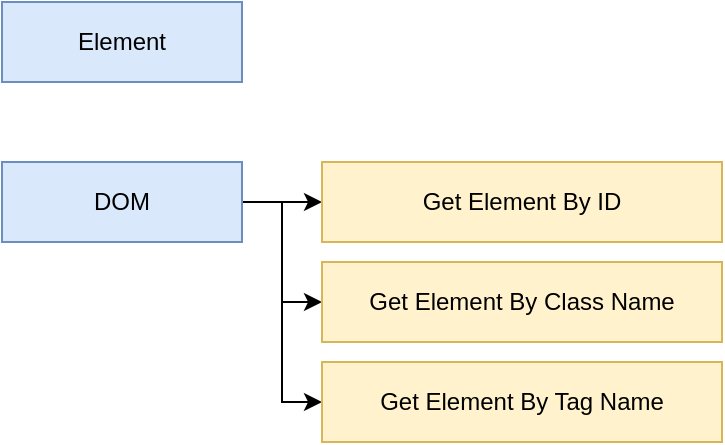 <mxfile version="14.6.13" type="device" pages="3"><diagram id="yv9zEaZHhoCxhK5yvNYS" name="Page-1"><mxGraphModel dx="868" dy="510" grid="1" gridSize="10" guides="1" tooltips="1" connect="1" arrows="1" fold="1" page="1" pageScale="1" pageWidth="850" pageHeight="1100" math="0" shadow="0"><root><mxCell id="0"/><mxCell id="1" parent="0"/><mxCell id="di0xK8cnLGrOKMqTMvxz-4" value="" style="edgeStyle=orthogonalEdgeStyle;rounded=0;orthogonalLoop=1;jettySize=auto;html=1;" edge="1" parent="1" source="di0xK8cnLGrOKMqTMvxz-1" target="di0xK8cnLGrOKMqTMvxz-3"><mxGeometry relative="1" as="geometry"/></mxCell><mxCell id="di0xK8cnLGrOKMqTMvxz-6" style="edgeStyle=orthogonalEdgeStyle;rounded=0;orthogonalLoop=1;jettySize=auto;html=1;exitX=1;exitY=0.5;exitDx=0;exitDy=0;entryX=0;entryY=0.5;entryDx=0;entryDy=0;" edge="1" parent="1" source="di0xK8cnLGrOKMqTMvxz-1" target="di0xK8cnLGrOKMqTMvxz-5"><mxGeometry relative="1" as="geometry"/></mxCell><mxCell id="di0xK8cnLGrOKMqTMvxz-8" style="edgeStyle=orthogonalEdgeStyle;rounded=0;orthogonalLoop=1;jettySize=auto;html=1;exitX=1;exitY=0.5;exitDx=0;exitDy=0;entryX=0;entryY=0.5;entryDx=0;entryDy=0;" edge="1" parent="1" source="di0xK8cnLGrOKMqTMvxz-1" target="di0xK8cnLGrOKMqTMvxz-7"><mxGeometry relative="1" as="geometry"/></mxCell><mxCell id="di0xK8cnLGrOKMqTMvxz-1" value="DOM" style="rounded=0;whiteSpace=wrap;html=1;fillColor=#dae8fc;strokeColor=#6c8ebf;" vertex="1" parent="1"><mxGeometry x="40" y="120" width="120" height="40" as="geometry"/></mxCell><mxCell id="di0xK8cnLGrOKMqTMvxz-2" value="Element" style="rounded=0;whiteSpace=wrap;html=1;fillColor=#dae8fc;strokeColor=#6c8ebf;" vertex="1" parent="1"><mxGeometry x="40" y="40" width="120" height="40" as="geometry"/></mxCell><mxCell id="di0xK8cnLGrOKMqTMvxz-3" value="Get Element By ID" style="rounded=0;whiteSpace=wrap;html=1;fillColor=#fff2cc;strokeColor=#d6b656;" vertex="1" parent="1"><mxGeometry x="200" y="120" width="200" height="40" as="geometry"/></mxCell><mxCell id="di0xK8cnLGrOKMqTMvxz-5" value="Get Element By Class Name" style="rounded=0;whiteSpace=wrap;html=1;fillColor=#fff2cc;strokeColor=#d6b656;" vertex="1" parent="1"><mxGeometry x="200" y="170" width="200" height="40" as="geometry"/></mxCell><mxCell id="di0xK8cnLGrOKMqTMvxz-7" value="Get Element By Tag Name" style="rounded=0;whiteSpace=wrap;html=1;fillColor=#fff2cc;strokeColor=#d6b656;" vertex="1" parent="1"><mxGeometry x="200" y="220" width="200" height="40" as="geometry"/></mxCell></root></mxGraphModel></diagram><diagram id="G5B2_xebLjgl67K0kR0k" name="Temp"><mxGraphModel dx="1871" dy="1700" grid="1" gridSize="10" guides="1" tooltips="1" connect="1" arrows="1" fold="1" page="1" pageScale="1" pageWidth="850" pageHeight="1100" math="0" shadow="0"><root><mxCell id="Jli3Q7ICYRwyZHlCu6Fr-0"/><mxCell id="Jli3Q7ICYRwyZHlCu6Fr-1" parent="Jli3Q7ICYRwyZHlCu6Fr-0"/><mxCell id="95fDyy_771PwG4-9uRO0-8" value="" style="group" vertex="1" connectable="0" parent="Jli3Q7ICYRwyZHlCu6Fr-1"><mxGeometry x="20" y="-20" width="420" height="180" as="geometry"/></mxCell><mxCell id="95fDyy_771PwG4-9uRO0-7" value="" style="rounded=0;whiteSpace=wrap;html=1;fillColor=#f5f5f5;strokeColor=#666666;fontColor=#333333;" vertex="1" parent="95fDyy_771PwG4-9uRO0-8"><mxGeometry y="40" width="420" height="140" as="geometry"/></mxCell><mxCell id="95fDyy_771PwG4-9uRO0-0" value="Land Area (Ha)" style="rounded=0;whiteSpace=wrap;html=1;fillColor=#dae8fc;strokeColor=#6c8ebf;" vertex="1" parent="95fDyy_771PwG4-9uRO0-8"><mxGeometry x="20" y="60" width="160" height="40" as="geometry"/></mxCell><mxCell id="95fDyy_771PwG4-9uRO0-1" value="Per-Ha Carbon Credit (Ton)" style="rounded=0;whiteSpace=wrap;html=1;fillColor=#dae8fc;strokeColor=#6c8ebf;" vertex="1" parent="95fDyy_771PwG4-9uRO0-8"><mxGeometry x="20" y="120" width="160" height="40" as="geometry"/></mxCell><mxCell id="95fDyy_771PwG4-9uRO0-2" value="Total Carbon Credit (Ton/Ha)" style="rounded=0;whiteSpace=wrap;html=1;fillColor=#dae8fc;strokeColor=#6c8ebf;" vertex="1" parent="95fDyy_771PwG4-9uRO0-8"><mxGeometry x="220" y="90" width="180" height="40" as="geometry"/></mxCell><mxCell id="95fDyy_771PwG4-9uRO0-4" style="edgeStyle=orthogonalEdgeStyle;rounded=0;orthogonalLoop=1;jettySize=auto;html=1;exitX=1;exitY=0.5;exitDx=0;exitDy=0;" edge="1" parent="95fDyy_771PwG4-9uRO0-8" source="95fDyy_771PwG4-9uRO0-0" target="95fDyy_771PwG4-9uRO0-2"><mxGeometry relative="1" as="geometry"/></mxCell><mxCell id="95fDyy_771PwG4-9uRO0-3" style="edgeStyle=orthogonalEdgeStyle;rounded=0;orthogonalLoop=1;jettySize=auto;html=1;exitX=1;exitY=0.5;exitDx=0;exitDy=0;" edge="1" parent="95fDyy_771PwG4-9uRO0-8" source="95fDyy_771PwG4-9uRO0-1" target="95fDyy_771PwG4-9uRO0-2"><mxGeometry relative="1" as="geometry"/></mxCell><mxCell id="95fDyy_771PwG4-9uRO0-6" value="&lt;b&gt;&lt;font style=&quot;font-size: 13px&quot;&gt;Calculate Carbon Credit&lt;/font&gt;&lt;/b&gt;" style="rounded=0;whiteSpace=wrap;html=1;fillColor=#fff2cc;strokeColor=#d6b656;" vertex="1" parent="95fDyy_771PwG4-9uRO0-8"><mxGeometry width="420" height="40" as="geometry"/></mxCell><mxCell id="95fDyy_771PwG4-9uRO0-13" style="edgeStyle=orthogonalEdgeStyle;rounded=0;orthogonalLoop=1;jettySize=auto;html=1;exitX=0.5;exitY=1;exitDx=0;exitDy=0;entryX=0.5;entryY=0;entryDx=0;entryDy=0;" edge="1" parent="Jli3Q7ICYRwyZHlCu6Fr-1" source="95fDyy_771PwG4-9uRO0-10" target="95fDyy_771PwG4-9uRO0-11"><mxGeometry relative="1" as="geometry"/></mxCell><mxCell id="-C9FU03IpwyBQ-EZHqOc-1" style="edgeStyle=orthogonalEdgeStyle;rounded=0;orthogonalLoop=1;jettySize=auto;html=1;exitX=0.5;exitY=1;exitDx=0;exitDy=0;" edge="1" parent="Jli3Q7ICYRwyZHlCu6Fr-1" source="95fDyy_771PwG4-9uRO0-10" target="95fDyy_771PwG4-9uRO0-32"><mxGeometry relative="1" as="geometry"/></mxCell><mxCell id="95fDyy_771PwG4-9uRO0-10" value="&lt;b&gt;&lt;font style=&quot;font-size: 13px&quot;&gt;Carbon Credit&lt;/font&gt;&lt;/b&gt;" style="rounded=0;whiteSpace=wrap;html=1;fillColor=#fff2cc;strokeColor=#d6b656;" vertex="1" parent="Jli3Q7ICYRwyZHlCu6Fr-1"><mxGeometry x="440" y="190" width="200" height="40" as="geometry"/></mxCell><mxCell id="95fDyy_771PwG4-9uRO0-11" value="&lt;b&gt;&lt;font style=&quot;font-size: 13px&quot;&gt;Potential Revenue&lt;/font&gt;&lt;/b&gt;" style="rounded=0;whiteSpace=wrap;html=1;fillColor=#fff2cc;strokeColor=#d6b656;" vertex="1" parent="Jli3Q7ICYRwyZHlCu6Fr-1"><mxGeometry x="330" y="280" width="200" height="40" as="geometry"/></mxCell><mxCell id="95fDyy_771PwG4-9uRO0-14" value="" style="group" vertex="1" connectable="0" parent="Jli3Q7ICYRwyZHlCu6Fr-1"><mxGeometry x="450" y="-20" width="420" height="180" as="geometry"/></mxCell><mxCell id="95fDyy_771PwG4-9uRO0-15" value="" style="rounded=0;whiteSpace=wrap;html=1;fillColor=#f5f5f5;strokeColor=#666666;fontColor=#333333;" vertex="1" parent="95fDyy_771PwG4-9uRO0-14"><mxGeometry y="40" width="420" height="140" as="geometry"/></mxCell><mxCell id="95fDyy_771PwG4-9uRO0-16" value="Total Carbon Credit (Ton/Ha)" style="rounded=0;whiteSpace=wrap;html=1;fillColor=#dae8fc;strokeColor=#6c8ebf;" vertex="1" parent="95fDyy_771PwG4-9uRO0-14"><mxGeometry x="20" y="60" width="160" height="40" as="geometry"/></mxCell><mxCell id="95fDyy_771PwG4-9uRO0-17" value="Carbon Price ($)" style="rounded=0;whiteSpace=wrap;html=1;fillColor=#dae8fc;strokeColor=#6c8ebf;" vertex="1" parent="95fDyy_771PwG4-9uRO0-14"><mxGeometry x="20" y="120" width="160" height="40" as="geometry"/></mxCell><mxCell id="95fDyy_771PwG4-9uRO0-18" value="Potential Revenue ($)" style="rounded=0;whiteSpace=wrap;html=1;fillColor=#dae8fc;strokeColor=#6c8ebf;" vertex="1" parent="95fDyy_771PwG4-9uRO0-14"><mxGeometry x="220" y="90" width="180" height="40" as="geometry"/></mxCell><mxCell id="95fDyy_771PwG4-9uRO0-19" style="edgeStyle=orthogonalEdgeStyle;rounded=0;orthogonalLoop=1;jettySize=auto;html=1;exitX=1;exitY=0.5;exitDx=0;exitDy=0;" edge="1" parent="95fDyy_771PwG4-9uRO0-14" source="95fDyy_771PwG4-9uRO0-16" target="95fDyy_771PwG4-9uRO0-18"><mxGeometry relative="1" as="geometry"/></mxCell><mxCell id="95fDyy_771PwG4-9uRO0-20" style="edgeStyle=orthogonalEdgeStyle;rounded=0;orthogonalLoop=1;jettySize=auto;html=1;exitX=1;exitY=0.5;exitDx=0;exitDy=0;" edge="1" parent="95fDyy_771PwG4-9uRO0-14" source="95fDyy_771PwG4-9uRO0-17" target="95fDyy_771PwG4-9uRO0-18"><mxGeometry relative="1" as="geometry"/></mxCell><mxCell id="95fDyy_771PwG4-9uRO0-21" value="&lt;b&gt;&lt;font style=&quot;font-size: 13px&quot;&gt;Calculate Potential Revenue&lt;/font&gt;&lt;/b&gt;" style="rounded=0;whiteSpace=wrap;html=1;fillColor=#fff2cc;strokeColor=#d6b656;" vertex="1" parent="95fDyy_771PwG4-9uRO0-14"><mxGeometry width="420" height="40" as="geometry"/></mxCell><mxCell id="95fDyy_771PwG4-9uRO0-32" value="&lt;b&gt;&lt;font style=&quot;font-size: 13px&quot;&gt;Issued Coupon&lt;/font&gt;&lt;/b&gt;" style="rounded=0;whiteSpace=wrap;html=1;fillColor=#fff2cc;strokeColor=#d6b656;" vertex="1" parent="Jli3Q7ICYRwyZHlCu6Fr-1"><mxGeometry x="550" y="280" width="200" height="40" as="geometry"/></mxCell><mxCell id="95fDyy_771PwG4-9uRO0-23" value="" style="rounded=0;whiteSpace=wrap;html=1;fillColor=#f5f5f5;strokeColor=#666666;fontColor=#333333;" vertex="1" parent="Jli3Q7ICYRwyZHlCu6Fr-1"><mxGeometry x="880" y="20" width="420" height="140" as="geometry"/></mxCell><mxCell id="95fDyy_771PwG4-9uRO0-24" value="Total Carbon Credit (Ton/Ha)" style="rounded=0;whiteSpace=wrap;html=1;fillColor=#dae8fc;strokeColor=#6c8ebf;" vertex="1" parent="Jli3Q7ICYRwyZHlCu6Fr-1"><mxGeometry x="900" y="40" width="160" height="40" as="geometry"/></mxCell><mxCell id="95fDyy_771PwG4-9uRO0-25" value="Coupon Ratio-per" style="rounded=0;whiteSpace=wrap;html=1;fillColor=#dae8fc;strokeColor=#6c8ebf;" vertex="1" parent="Jli3Q7ICYRwyZHlCu6Fr-1"><mxGeometry x="900" y="100" width="160" height="40" as="geometry"/></mxCell><mxCell id="95fDyy_771PwG4-9uRO0-26" value="Issued Coupon ($Coupon)" style="rounded=0;whiteSpace=wrap;html=1;fillColor=#dae8fc;strokeColor=#6c8ebf;" vertex="1" parent="Jli3Q7ICYRwyZHlCu6Fr-1"><mxGeometry x="1100" y="70" width="180" height="40" as="geometry"/></mxCell><mxCell id="95fDyy_771PwG4-9uRO0-27" style="edgeStyle=orthogonalEdgeStyle;rounded=0;orthogonalLoop=1;jettySize=auto;html=1;exitX=1;exitY=0.5;exitDx=0;exitDy=0;" edge="1" parent="Jli3Q7ICYRwyZHlCu6Fr-1" source="95fDyy_771PwG4-9uRO0-24" target="95fDyy_771PwG4-9uRO0-26"><mxGeometry x="880" y="-20" as="geometry"/></mxCell><mxCell id="95fDyy_771PwG4-9uRO0-28" style="edgeStyle=orthogonalEdgeStyle;rounded=0;orthogonalLoop=1;jettySize=auto;html=1;exitX=1;exitY=0.5;exitDx=0;exitDy=0;" edge="1" parent="Jli3Q7ICYRwyZHlCu6Fr-1" source="95fDyy_771PwG4-9uRO0-25" target="95fDyy_771PwG4-9uRO0-26"><mxGeometry x="880" y="-20" as="geometry"/></mxCell><mxCell id="95fDyy_771PwG4-9uRO0-29" value="&lt;b&gt;&lt;font style=&quot;font-size: 13px&quot;&gt;Calculate Issued Coupon&lt;/font&gt;&lt;/b&gt;" style="rounded=0;whiteSpace=wrap;html=1;fillColor=#fff2cc;strokeColor=#d6b656;" vertex="1" parent="Jli3Q7ICYRwyZHlCu6Fr-1"><mxGeometry x="880" y="-20" width="420" height="40" as="geometry"/></mxCell><mxCell id="-C9FU03IpwyBQ-EZHqOc-2" value="" style="rounded=0;whiteSpace=wrap;html=1;fillColor=#f5f5f5;strokeColor=#666666;fontColor=#333333;" vertex="1" parent="Jli3Q7ICYRwyZHlCu6Fr-1"><mxGeometry x="1310" y="20" width="420" height="140" as="geometry"/></mxCell><mxCell id="-C9FU03IpwyBQ-EZHqOc-3" value="Carbon Price ($)" style="rounded=0;whiteSpace=wrap;html=1;fillColor=#dae8fc;strokeColor=#6c8ebf;" vertex="1" parent="Jli3Q7ICYRwyZHlCu6Fr-1"><mxGeometry x="1330" y="40" width="160" height="40" as="geometry"/></mxCell><mxCell id="-C9FU03IpwyBQ-EZHqOc-4" value="Coupon Ratio-per" style="rounded=0;whiteSpace=wrap;html=1;fillColor=#dae8fc;strokeColor=#6c8ebf;" vertex="1" parent="Jli3Q7ICYRwyZHlCu6Fr-1"><mxGeometry x="1330" y="100" width="160" height="40" as="geometry"/></mxCell><mxCell id="-C9FU03IpwyBQ-EZHqOc-5" value="Per-Coupon Price ($)" style="rounded=0;whiteSpace=wrap;html=1;fillColor=#dae8fc;strokeColor=#6c8ebf;" vertex="1" parent="Jli3Q7ICYRwyZHlCu6Fr-1"><mxGeometry x="1530" y="70" width="180" height="40" as="geometry"/></mxCell><mxCell id="-C9FU03IpwyBQ-EZHqOc-6" style="edgeStyle=orthogonalEdgeStyle;rounded=0;orthogonalLoop=1;jettySize=auto;html=1;exitX=1;exitY=0.5;exitDx=0;exitDy=0;" edge="1" parent="Jli3Q7ICYRwyZHlCu6Fr-1" source="-C9FU03IpwyBQ-EZHqOc-3" target="-C9FU03IpwyBQ-EZHqOc-5"><mxGeometry x="1310" y="-20" as="geometry"/></mxCell><mxCell id="-C9FU03IpwyBQ-EZHqOc-7" style="edgeStyle=orthogonalEdgeStyle;rounded=0;orthogonalLoop=1;jettySize=auto;html=1;exitX=1;exitY=0.5;exitDx=0;exitDy=0;" edge="1" parent="Jli3Q7ICYRwyZHlCu6Fr-1" source="-C9FU03IpwyBQ-EZHqOc-4" target="-C9FU03IpwyBQ-EZHqOc-5"><mxGeometry x="1310" y="-20" as="geometry"/></mxCell><mxCell id="-C9FU03IpwyBQ-EZHqOc-8" value="&lt;b&gt;&lt;font style=&quot;font-size: 13px&quot;&gt;Calculate Per-Coupon Price&lt;/font&gt;&lt;/b&gt;" style="rounded=0;whiteSpace=wrap;html=1;fillColor=#fff2cc;strokeColor=#d6b656;" vertex="1" parent="Jli3Q7ICYRwyZHlCu6Fr-1"><mxGeometry x="1310" y="-20" width="420" height="40" as="geometry"/></mxCell><mxCell id="-C9FU03IpwyBQ-EZHqOc-10" value="&lt;b&gt;&lt;font style=&quot;font-size: 13px&quot;&gt;Per-Coupon Price&lt;/font&gt;&lt;/b&gt;" style="rounded=0;whiteSpace=wrap;html=1;fillColor=#fff2cc;strokeColor=#d6b656;" vertex="1" parent="Jli3Q7ICYRwyZHlCu6Fr-1"><mxGeometry x="780" y="280" width="200" height="40" as="geometry"/></mxCell><mxCell id="-C9FU03IpwyBQ-EZHqOc-11" value="" style="rounded=0;whiteSpace=wrap;html=1;fillColor=#f5f5f5;strokeColor=#666666;fontColor=#333333;" vertex="1" parent="Jli3Q7ICYRwyZHlCu6Fr-1"><mxGeometry x="1740" y="20" width="420" height="140" as="geometry"/></mxCell><mxCell id="-C9FU03IpwyBQ-EZHqOc-12" value="Per-Coupon Price ($)" style="rounded=0;whiteSpace=wrap;html=1;fillColor=#dae8fc;strokeColor=#6c8ebf;" vertex="1" parent="Jli3Q7ICYRwyZHlCu6Fr-1"><mxGeometry x="1760" y="40" width="160" height="40" as="geometry"/></mxCell><mxCell id="-C9FU03IpwyBQ-EZHqOc-13" value="Per-Roxi Token Price ($)" style="rounded=0;whiteSpace=wrap;html=1;fillColor=#dae8fc;strokeColor=#6c8ebf;" vertex="1" parent="Jli3Q7ICYRwyZHlCu6Fr-1"><mxGeometry x="1760" y="100" width="160" height="40" as="geometry"/></mxCell><mxCell id="-C9FU03IpwyBQ-EZHqOc-14" value="Coupon to Roxi Token ($ROXI)" style="rounded=0;whiteSpace=wrap;html=1;fillColor=#dae8fc;strokeColor=#6c8ebf;" vertex="1" parent="Jli3Q7ICYRwyZHlCu6Fr-1"><mxGeometry x="1960" y="70" width="180" height="40" as="geometry"/></mxCell><mxCell id="-C9FU03IpwyBQ-EZHqOc-15" style="edgeStyle=orthogonalEdgeStyle;rounded=0;orthogonalLoop=1;jettySize=auto;html=1;exitX=1;exitY=0.5;exitDx=0;exitDy=0;" edge="1" parent="Jli3Q7ICYRwyZHlCu6Fr-1" source="-C9FU03IpwyBQ-EZHqOc-12" target="-C9FU03IpwyBQ-EZHqOc-14"><mxGeometry x="1740" y="-20" as="geometry"/></mxCell><mxCell id="-C9FU03IpwyBQ-EZHqOc-16" style="edgeStyle=orthogonalEdgeStyle;rounded=0;orthogonalLoop=1;jettySize=auto;html=1;exitX=1;exitY=0.5;exitDx=0;exitDy=0;" edge="1" parent="Jli3Q7ICYRwyZHlCu6Fr-1" source="-C9FU03IpwyBQ-EZHqOc-13" target="-C9FU03IpwyBQ-EZHqOc-14"><mxGeometry x="1740" y="-20" as="geometry"/></mxCell><mxCell id="-C9FU03IpwyBQ-EZHqOc-17" value="&lt;b&gt;&lt;font style=&quot;font-size: 13px&quot;&gt;Calculate Coupon to Roxi Token&lt;/font&gt;&lt;/b&gt;" style="rounded=0;whiteSpace=wrap;html=1;fillColor=#fff2cc;strokeColor=#d6b656;" vertex="1" parent="Jli3Q7ICYRwyZHlCu6Fr-1"><mxGeometry x="1740" y="-20" width="420" height="40" as="geometry"/></mxCell><mxCell id="-C9FU03IpwyBQ-EZHqOc-23" style="edgeStyle=orthogonalEdgeStyle;rounded=0;orthogonalLoop=1;jettySize=auto;html=1;exitX=0.5;exitY=1;exitDx=0;exitDy=0;" edge="1" parent="Jli3Q7ICYRwyZHlCu6Fr-1" source="-C9FU03IpwyBQ-EZHqOc-18" target="-C9FU03IpwyBQ-EZHqOc-20"><mxGeometry relative="1" as="geometry"/></mxCell><mxCell id="-C9FU03IpwyBQ-EZHqOc-18" value="Land Area (Ha)" style="rounded=0;whiteSpace=wrap;html=1;fillColor=#dae8fc;strokeColor=#6c8ebf;gradientColor=#33FFFF;" vertex="1" parent="Jli3Q7ICYRwyZHlCu6Fr-1"><mxGeometry x="690" y="430" width="160" height="40" as="geometry"/></mxCell><mxCell id="-C9FU03IpwyBQ-EZHqOc-24" style="edgeStyle=orthogonalEdgeStyle;rounded=0;orthogonalLoop=1;jettySize=auto;html=1;exitX=0.5;exitY=1;exitDx=0;exitDy=0;" edge="1" parent="Jli3Q7ICYRwyZHlCu6Fr-1" source="-C9FU03IpwyBQ-EZHqOc-19" target="-C9FU03IpwyBQ-EZHqOc-20"><mxGeometry relative="1" as="geometry"/></mxCell><mxCell id="-C9FU03IpwyBQ-EZHqOc-19" value="Per-Ha Carbon Credit (Ton)" style="rounded=0;whiteSpace=wrap;html=1;fillColor=#dae8fc;strokeColor=#6c8ebf;gradientColor=#33FFFF;" vertex="1" parent="Jli3Q7ICYRwyZHlCu6Fr-1"><mxGeometry x="880" y="430" width="160" height="40" as="geometry"/></mxCell><mxCell id="-C9FU03IpwyBQ-EZHqOc-25" style="edgeStyle=orthogonalEdgeStyle;rounded=0;orthogonalLoop=1;jettySize=auto;html=1;exitX=0.5;exitY=1;exitDx=0;exitDy=0;" edge="1" parent="Jli3Q7ICYRwyZHlCu6Fr-1" source="-C9FU03IpwyBQ-EZHqOc-20" target="-C9FU03IpwyBQ-EZHqOc-22"><mxGeometry relative="1" as="geometry"><Array as="points"><mxPoint x="910" y="550"/><mxPoint x="910" y="570"/><mxPoint x="990" y="570"/></Array></mxGeometry></mxCell><mxCell id="-C9FU03IpwyBQ-EZHqOc-42" style="edgeStyle=orthogonalEdgeStyle;rounded=0;orthogonalLoop=1;jettySize=auto;html=1;exitX=0.25;exitY=1;exitDx=0;exitDy=0;" edge="1" parent="Jli3Q7ICYRwyZHlCu6Fr-1" source="-C9FU03IpwyBQ-EZHqOc-20" target="-C9FU03IpwyBQ-EZHqOc-28"><mxGeometry relative="1" as="geometry"/></mxCell><mxCell id="-C9FU03IpwyBQ-EZHqOc-20" value="Total Carbon Credit (Ton/Ha)" style="rounded=0;whiteSpace=wrap;html=1;fillColor=#fff2cc;strokeColor=#d6b656;gradientColor=#FFFF33;" vertex="1" parent="Jli3Q7ICYRwyZHlCu6Fr-1"><mxGeometry x="780" y="510" width="180" height="40" as="geometry"/></mxCell><mxCell id="-C9FU03IpwyBQ-EZHqOc-26" style="edgeStyle=orthogonalEdgeStyle;rounded=0;orthogonalLoop=1;jettySize=auto;html=1;exitX=0.5;exitY=1;exitDx=0;exitDy=0;" edge="1" parent="Jli3Q7ICYRwyZHlCu6Fr-1" source="-C9FU03IpwyBQ-EZHqOc-21" target="-C9FU03IpwyBQ-EZHqOc-22"><mxGeometry relative="1" as="geometry"/></mxCell><mxCell id="-C9FU03IpwyBQ-EZHqOc-21" value="Carbon Price ($)" style="rounded=0;whiteSpace=wrap;html=1;fillColor=#fff2cc;strokeColor=#d6b656;gradientColor=#FFFF33;" vertex="1" parent="Jli3Q7ICYRwyZHlCu6Fr-1"><mxGeometry x="990" y="510" width="160" height="40" as="geometry"/></mxCell><mxCell id="-C9FU03IpwyBQ-EZHqOc-22" value="Potential Revenue ($)" style="rounded=0;whiteSpace=wrap;html=1;fillColor=#d5e8d4;strokeColor=#82b366;gradientColor=#33FF33;" vertex="1" parent="Jli3Q7ICYRwyZHlCu6Fr-1"><mxGeometry x="900" y="590" width="180" height="40" as="geometry"/></mxCell><mxCell id="-C9FU03IpwyBQ-EZHqOc-40" style="edgeStyle=orthogonalEdgeStyle;rounded=0;orthogonalLoop=1;jettySize=auto;html=1;exitX=0.25;exitY=1;exitDx=0;exitDy=0;entryX=0.5;entryY=0;entryDx=0;entryDy=0;" edge="1" parent="Jli3Q7ICYRwyZHlCu6Fr-1" source="-C9FU03IpwyBQ-EZHqOc-27" target="-C9FU03IpwyBQ-EZHqOc-32"><mxGeometry relative="1" as="geometry"/></mxCell><mxCell id="-C9FU03IpwyBQ-EZHqOc-41" style="edgeStyle=orthogonalEdgeStyle;rounded=0;orthogonalLoop=1;jettySize=auto;html=1;exitX=0.75;exitY=1;exitDx=0;exitDy=0;entryX=0.5;entryY=0;entryDx=0;entryDy=0;" edge="1" parent="Jli3Q7ICYRwyZHlCu6Fr-1" source="-C9FU03IpwyBQ-EZHqOc-27" target="-C9FU03IpwyBQ-EZHqOc-28"><mxGeometry relative="1" as="geometry"/></mxCell><mxCell id="-C9FU03IpwyBQ-EZHqOc-27" value="Coupon Ratio-per" style="rounded=0;whiteSpace=wrap;html=1;fillColor=#fff2cc;strokeColor=#d6b656;gradientColor=#FFFF33;" vertex="1" parent="Jli3Q7ICYRwyZHlCu6Fr-1"><mxGeometry x="590" y="510" width="160" height="40" as="geometry"/></mxCell><mxCell id="-C9FU03IpwyBQ-EZHqOc-47" style="edgeStyle=orthogonalEdgeStyle;rounded=0;orthogonalLoop=1;jettySize=auto;html=1;exitX=0.25;exitY=1;exitDx=0;exitDy=0;" edge="1" parent="Jli3Q7ICYRwyZHlCu6Fr-1" source="-C9FU03IpwyBQ-EZHqOc-28" target="-C9FU03IpwyBQ-EZHqOc-44"><mxGeometry relative="1" as="geometry"/></mxCell><mxCell id="-C9FU03IpwyBQ-EZHqOc-28" value="Issued Coupon ($Coupon)" style="rounded=0;whiteSpace=wrap;html=1;fillColor=#d5e8d4;strokeColor=#82b366;gradientColor=#33FF33;" vertex="1" parent="Jli3Q7ICYRwyZHlCu6Fr-1"><mxGeometry x="680" y="590" width="180" height="40" as="geometry"/></mxCell><mxCell id="-C9FU03IpwyBQ-EZHqOc-33" style="edgeStyle=orthogonalEdgeStyle;rounded=0;orthogonalLoop=1;jettySize=auto;html=1;exitX=0.25;exitY=1;exitDx=0;exitDy=0;" edge="1" parent="Jli3Q7ICYRwyZHlCu6Fr-1" source="-C9FU03IpwyBQ-EZHqOc-31" target="-C9FU03IpwyBQ-EZHqOc-32"><mxGeometry relative="1" as="geometry"/></mxCell><mxCell id="-C9FU03IpwyBQ-EZHqOc-31" value="Carbon Price ($)" style="rounded=0;whiteSpace=wrap;html=1;fillColor=#fff2cc;strokeColor=#d6b656;gradientColor=#FFFF33;" vertex="1" parent="Jli3Q7ICYRwyZHlCu6Fr-1"><mxGeometry x="400" y="510" width="160" height="40" as="geometry"/></mxCell><mxCell id="-C9FU03IpwyBQ-EZHqOc-38" style="edgeStyle=orthogonalEdgeStyle;rounded=0;orthogonalLoop=1;jettySize=auto;html=1;exitX=0.75;exitY=1;exitDx=0;exitDy=0;" edge="1" parent="Jli3Q7ICYRwyZHlCu6Fr-1" source="-C9FU03IpwyBQ-EZHqOc-32" target="-C9FU03IpwyBQ-EZHqOc-36"><mxGeometry relative="1" as="geometry"/></mxCell><mxCell id="-C9FU03IpwyBQ-EZHqOc-32" value="Per-Coupon Price ($)" style="rounded=0;whiteSpace=wrap;html=1;fillColor=#d5e8d4;strokeColor=#82b366;gradientColor=#33FF33;" vertex="1" parent="Jli3Q7ICYRwyZHlCu6Fr-1"><mxGeometry x="450" y="590" width="180" height="40" as="geometry"/></mxCell><mxCell id="-C9FU03IpwyBQ-EZHqOc-37" style="edgeStyle=orthogonalEdgeStyle;rounded=0;orthogonalLoop=1;jettySize=auto;html=1;exitX=0.25;exitY=1;exitDx=0;exitDy=0;" edge="1" parent="Jli3Q7ICYRwyZHlCu6Fr-1" source="-C9FU03IpwyBQ-EZHqOc-35" target="-C9FU03IpwyBQ-EZHqOc-36"><mxGeometry relative="1" as="geometry"/></mxCell><mxCell id="-C9FU03IpwyBQ-EZHqOc-35" value="Per-Roxi Token Price ($)" style="rounded=0;whiteSpace=wrap;html=1;fillColor=#d5e8d4;strokeColor=#82b366;gradientColor=#33FF33;" vertex="1" parent="Jli3Q7ICYRwyZHlCu6Fr-1"><mxGeometry x="270" y="590" width="160" height="40" as="geometry"/></mxCell><mxCell id="-C9FU03IpwyBQ-EZHqOc-46" style="edgeStyle=orthogonalEdgeStyle;rounded=0;orthogonalLoop=1;jettySize=auto;html=1;exitX=0.5;exitY=1;exitDx=0;exitDy=0;" edge="1" parent="Jli3Q7ICYRwyZHlCu6Fr-1" source="-C9FU03IpwyBQ-EZHqOc-36" target="-C9FU03IpwyBQ-EZHqOc-44"><mxGeometry relative="1" as="geometry"/></mxCell><mxCell id="-C9FU03IpwyBQ-EZHqOc-63" style="edgeStyle=orthogonalEdgeStyle;rounded=0;orthogonalLoop=1;jettySize=auto;html=1;exitX=0.25;exitY=1;exitDx=0;exitDy=0;entryX=0.5;entryY=0;entryDx=0;entryDy=0;" edge="1" parent="Jli3Q7ICYRwyZHlCu6Fr-1" source="-C9FU03IpwyBQ-EZHqOc-36" target="-C9FU03IpwyBQ-EZHqOc-62"><mxGeometry relative="1" as="geometry"/></mxCell><mxCell id="-C9FU03IpwyBQ-EZHqOc-36" value="Coupon to Roxi Token ($ROXI)" style="rounded=0;whiteSpace=wrap;html=1;fillColor=#ffe6cc;strokeColor=#d79b00;gradientColor=#FFB366;" vertex="1" parent="Jli3Q7ICYRwyZHlCu6Fr-1"><mxGeometry x="360" y="680" width="180" height="40" as="geometry"/></mxCell><mxCell id="-C9FU03IpwyBQ-EZHqOc-44" value="All Coupon to Roxi Token ($ROXI)" style="rounded=0;whiteSpace=wrap;html=1;fillColor=#e1d5e7;strokeColor=#9673a6;gradientColor=#B266FF;" vertex="1" parent="Jli3Q7ICYRwyZHlCu6Fr-1"><mxGeometry x="560" y="760" width="180" height="40" as="geometry"/></mxCell><mxCell id="-C9FU03IpwyBQ-EZHqOc-50" value="" style="verticalLabelPosition=bottom;verticalAlign=top;html=1;shape=mxgraph.basic.8_point_star;fillColor=#FFFF66;gradientColor=none;" vertex="1" parent="Jli3Q7ICYRwyZHlCu6Fr-1"><mxGeometry x="580" y="490" width="30" height="30" as="geometry"/></mxCell><mxCell id="-C9FU03IpwyBQ-EZHqOc-51" value="" style="verticalLabelPosition=bottom;verticalAlign=top;html=1;shape=mxgraph.basic.8_point_star;fillColor=#FFFF66;gradientColor=none;" vertex="1" parent="Jli3Q7ICYRwyZHlCu6Fr-1"><mxGeometry x="390" y="490" width="30" height="30" as="geometry"/></mxCell><mxCell id="-C9FU03IpwyBQ-EZHqOc-52" value="" style="verticalLabelPosition=bottom;verticalAlign=top;html=1;shape=mxgraph.basic.8_point_star;fillColor=#d5e8d4;gradientColor=#97d077;strokeColor=#82b366;" vertex="1" parent="Jli3Q7ICYRwyZHlCu6Fr-1"><mxGeometry x="260" y="570" width="30" height="30" as="geometry"/></mxCell><mxCell id="-C9FU03IpwyBQ-EZHqOc-53" value="" style="verticalLabelPosition=bottom;verticalAlign=top;html=1;shape=mxgraph.basic.8_point_star;fillColor=#b1ddf0;strokeColor=#10739e;" vertex="1" parent="Jli3Q7ICYRwyZHlCu6Fr-1"><mxGeometry x="680" y="410" width="30" height="30" as="geometry"/></mxCell><mxCell id="-C9FU03IpwyBQ-EZHqOc-54" value="" style="verticalLabelPosition=bottom;verticalAlign=top;html=1;shape=mxgraph.basic.8_point_star;fillColor=#b1ddf0;strokeColor=#10739e;" vertex="1" parent="Jli3Q7ICYRwyZHlCu6Fr-1"><mxGeometry x="865" y="410" width="30" height="30" as="geometry"/></mxCell><mxCell id="-C9FU03IpwyBQ-EZHqOc-55" value="" style="verticalLabelPosition=bottom;verticalAlign=top;html=1;shape=mxgraph.basic.8_point_star;fillColor=#FFFF66;gradientColor=none;" vertex="1" parent="Jli3Q7ICYRwyZHlCu6Fr-1"><mxGeometry x="975" y="490" width="30" height="30" as="geometry"/></mxCell><mxCell id="-C9FU03IpwyBQ-EZHqOc-56" value="32,000,000 $ROXI" style="text;html=1;align=center;verticalAlign=middle;resizable=0;points=[];autosize=1;strokeColor=none;" vertex="1" parent="Jli3Q7ICYRwyZHlCu6Fr-1"><mxGeometry x="595" y="800" width="110" height="20" as="geometry"/></mxCell><mxCell id="-C9FU03IpwyBQ-EZHqOc-64" style="edgeStyle=orthogonalEdgeStyle;rounded=0;orthogonalLoop=1;jettySize=auto;html=1;exitX=0.5;exitY=1;exitDx=0;exitDy=0;entryX=0.5;entryY=0;entryDx=0;entryDy=0;" edge="1" parent="Jli3Q7ICYRwyZHlCu6Fr-1" source="-C9FU03IpwyBQ-EZHqOc-57" target="-C9FU03IpwyBQ-EZHqOc-62"><mxGeometry relative="1" as="geometry"/></mxCell><mxCell id="-C9FU03IpwyBQ-EZHqOc-57" value="Private Sales ($ROXI)" style="rounded=0;whiteSpace=wrap;html=1;fillColor=#ffe6cc;strokeColor=#d79b00;gradientColor=#FFB366;" vertex="1" parent="Jli3Q7ICYRwyZHlCu6Fr-1"><mxGeometry x="140" y="680" width="180" height="40" as="geometry"/></mxCell><mxCell id="-C9FU03IpwyBQ-EZHqOc-62" value="Private Investor Coupons&lt;br&gt;($Coupon)" style="rounded=0;whiteSpace=wrap;html=1;fillColor=#e1d5e7;strokeColor=#9673a6;gradientColor=#B266FF;" vertex="1" parent="Jli3Q7ICYRwyZHlCu6Fr-1"><mxGeometry x="240" y="770" width="180" height="40" as="geometry"/></mxCell><mxCell id="-C9FU03IpwyBQ-EZHqOc-65" value="" style="verticalLabelPosition=bottom;verticalAlign=top;html=1;shape=mxgraph.basic.8_point_star;fillColor=#fad7ac;strokeColor=#b46504;" vertex="1" parent="Jli3Q7ICYRwyZHlCu6Fr-1"><mxGeometry x="130" y="660" width="30" height="30" as="geometry"/></mxCell><mxCell id="-C9FU03IpwyBQ-EZHqOc-66" value="2,500 $COUPON" style="text;html=1;align=center;verticalAlign=middle;resizable=0;points=[];autosize=1;strokeColor=none;" vertex="1" parent="Jli3Q7ICYRwyZHlCu6Fr-1"><mxGeometry x="275" y="810" width="110" height="20" as="geometry"/></mxCell><mxCell id="-C9FU03IpwyBQ-EZHqOc-67" value="1,000 $COUPON" style="text;html=1;align=center;verticalAlign=middle;resizable=0;points=[];autosize=1;strokeColor=none;" vertex="1" parent="Jli3Q7ICYRwyZHlCu6Fr-1"><mxGeometry x="750" y="630" width="110" height="20" as="geometry"/></mxCell><mxCell id="-C9FU03IpwyBQ-EZHqOc-68" value="32,000 $ROXI" style="text;html=1;align=center;verticalAlign=middle;resizable=0;points=[];autosize=1;strokeColor=none;" vertex="1" parent="Jli3Q7ICYRwyZHlCu6Fr-1"><mxGeometry x="470" y="720" width="90" height="20" as="geometry"/></mxCell><mxCell id="-C9FU03IpwyBQ-EZHqOc-69" value="80,000,000 $ROXI" style="text;html=1;align=center;verticalAlign=middle;resizable=0;points=[];autosize=1;strokeColor=none;" vertex="1" parent="Jli3Q7ICYRwyZHlCu6Fr-1"><mxGeometry x="230" y="720" width="110" height="20" as="geometry"/></mxCell><mxCell id="-C9FU03IpwyBQ-EZHqOc-70" value="@ 0,25 $" style="text;html=1;align=center;verticalAlign=middle;resizable=0;points=[];autosize=1;strokeColor=none;" vertex="1" parent="Jli3Q7ICYRwyZHlCu6Fr-1"><mxGeometry x="315" y="630" width="60" height="20" as="geometry"/></mxCell><mxCell id="-C9FU03IpwyBQ-EZHqOc-71" value="8 $" style="text;html=1;align=center;verticalAlign=middle;resizable=0;points=[];autosize=1;strokeColor=none;" vertex="1" parent="Jli3Q7ICYRwyZHlCu6Fr-1"><mxGeometry x="450" y="550" width="30" height="20" as="geometry"/></mxCell><mxCell id="-C9FU03IpwyBQ-EZHqOc-72" value="8,000 $" style="text;html=1;align=center;verticalAlign=middle;resizable=0;points=[];autosize=1;strokeColor=none;" vertex="1" parent="Jli3Q7ICYRwyZHlCu6Fr-1"><mxGeometry x="520" y="630" width="60" height="20" as="geometry"/></mxCell><mxCell id="-C9FU03IpwyBQ-EZHqOc-73" value="1,000 Ton" style="text;html=1;align=center;verticalAlign=middle;resizable=0;points=[];autosize=1;strokeColor=none;" vertex="1" parent="Jli3Q7ICYRwyZHlCu6Fr-1"><mxGeometry x="635" y="550" width="70" height="20" as="geometry"/></mxCell><mxCell id="-C9FU03IpwyBQ-EZHqOc-74" value="1,000,000" style="text;html=1;align=center;verticalAlign=middle;resizable=0;points=[];autosize=1;strokeColor=none;" vertex="1" parent="Jli3Q7ICYRwyZHlCu6Fr-1"><mxGeometry x="835" y="550" width="70" height="20" as="geometry"/></mxCell><mxCell id="-C9FU03IpwyBQ-EZHqOc-75" value="8 $" style="text;html=1;align=center;verticalAlign=middle;resizable=0;points=[];autosize=1;strokeColor=none;" vertex="1" parent="Jli3Q7ICYRwyZHlCu6Fr-1"><mxGeometry x="1040" y="550" width="30" height="20" as="geometry"/></mxCell><mxCell id="-C9FU03IpwyBQ-EZHqOc-76" value="8,000,000 $" style="text;html=1;align=center;verticalAlign=middle;resizable=0;points=[];autosize=1;strokeColor=none;" vertex="1" parent="Jli3Q7ICYRwyZHlCu6Fr-1"><mxGeometry x="950" y="630" width="80" height="20" as="geometry"/></mxCell><mxCell id="-C9FU03IpwyBQ-EZHqOc-77" value="50,000 Ha" style="text;html=1;align=center;verticalAlign=middle;resizable=0;points=[];autosize=1;strokeColor=none;" vertex="1" parent="Jli3Q7ICYRwyZHlCu6Fr-1"><mxGeometry x="775" y="470" width="70" height="20" as="geometry"/></mxCell><mxCell id="-C9FU03IpwyBQ-EZHqOc-78" value="20 Ton" style="text;html=1;align=center;verticalAlign=middle;resizable=0;points=[];autosize=1;strokeColor=none;" vertex="1" parent="Jli3Q7ICYRwyZHlCu6Fr-1"><mxGeometry x="900" y="470" width="50" height="20" as="geometry"/></mxCell><mxCell id="-C9FU03IpwyBQ-EZHqOc-79" value="&lt;font style=&quot;font-size: 36px&quot;&gt;LEVEL 1&lt;/font&gt;" style="text;html=1;align=center;verticalAlign=middle;resizable=0;points=[];autosize=1;strokeColor=none;" vertex="1" parent="Jli3Q7ICYRwyZHlCu6Fr-1"><mxGeometry x="500" y="435" width="160" height="30" as="geometry"/></mxCell><mxCell id="-C9FU03IpwyBQ-EZHqOc-80" value="&lt;font style=&quot;font-size: 36px&quot;&gt;LEVEL 2&lt;/font&gt;" style="text;html=1;align=center;verticalAlign=middle;resizable=0;points=[];autosize=1;strokeColor=none;" vertex="1" parent="Jli3Q7ICYRwyZHlCu6Fr-1"><mxGeometry x="215" y="515" width="160" height="30" as="geometry"/></mxCell><mxCell id="plofjwJZ9rGC0PMjC4-E-0" value="&lt;font style=&quot;font-size: 36px&quot;&gt;LEVEL 3&lt;/font&gt;" style="text;html=1;align=center;verticalAlign=middle;resizable=0;points=[];autosize=1;strokeColor=none;" vertex="1" parent="Jli3Q7ICYRwyZHlCu6Fr-1"><mxGeometry x="80" y="595" width="160" height="30" as="geometry"/></mxCell><mxCell id="plofjwJZ9rGC0PMjC4-E-1" value="&lt;font style=&quot;font-size: 36px&quot;&gt;LEVEL 4&lt;/font&gt;" style="text;html=1;align=center;verticalAlign=middle;resizable=0;points=[];autosize=1;strokeColor=none;" vertex="1" parent="Jli3Q7ICYRwyZHlCu6Fr-1"><mxGeometry x="-40" y="685" width="160" height="30" as="geometry"/></mxCell><mxCell id="plofjwJZ9rGC0PMjC4-E-2" value="&lt;font style=&quot;font-size: 36px&quot;&gt;LEVEL 5&lt;/font&gt;" style="text;html=1;align=center;verticalAlign=middle;resizable=0;points=[];autosize=1;strokeColor=none;" vertex="1" parent="Jli3Q7ICYRwyZHlCu6Fr-1"><mxGeometry x="-40" y="775" width="160" height="30" as="geometry"/></mxCell></root></mxGraphModel></diagram><diagram id="0sYxiDGkqWxJnnF1ZgCz" name="Porary"><mxGraphModel dx="1718" dy="510" grid="1" gridSize="10" guides="1" tooltips="1" connect="1" arrows="1" fold="1" page="1" pageScale="1" pageWidth="850" pageHeight="1100" math="0" shadow="0"><root><mxCell id="WSO1zipEqX3-xsUPbQXq-0"/><mxCell id="WSO1zipEqX3-xsUPbQXq-1" parent="WSO1zipEqX3-xsUPbQXq-0"/><mxCell id="lqzf4mOAzEtte57s4xWW-0" style="edgeStyle=orthogonalEdgeStyle;rounded=0;orthogonalLoop=1;jettySize=auto;html=1;exitX=0.5;exitY=1;exitDx=0;exitDy=0;" edge="1" parent="WSO1zipEqX3-xsUPbQXq-1" source="lqzf4mOAzEtte57s4xWW-1" target="lqzf4mOAzEtte57s4xWW-6"><mxGeometry relative="1" as="geometry"/></mxCell><mxCell id="lqzf4mOAzEtte57s4xWW-1" value="Land Area (Ha)" style="rounded=0;whiteSpace=wrap;html=1;fillColor=#dae8fc;strokeColor=#6c8ebf;gradientColor=#33FFFF;" vertex="1" parent="WSO1zipEqX3-xsUPbQXq-1"><mxGeometry x="690" y="430" width="160" height="40" as="geometry"/></mxCell><mxCell id="lqzf4mOAzEtte57s4xWW-2" style="edgeStyle=orthogonalEdgeStyle;rounded=0;orthogonalLoop=1;jettySize=auto;html=1;exitX=0.5;exitY=1;exitDx=0;exitDy=0;" edge="1" parent="WSO1zipEqX3-xsUPbQXq-1" source="lqzf4mOAzEtte57s4xWW-3" target="lqzf4mOAzEtte57s4xWW-6"><mxGeometry relative="1" as="geometry"/></mxCell><mxCell id="lqzf4mOAzEtte57s4xWW-3" value="Per-Ha Carbon Credit (Ton)" style="rounded=0;whiteSpace=wrap;html=1;fillColor=#dae8fc;strokeColor=#6c8ebf;gradientColor=#33FFFF;" vertex="1" parent="WSO1zipEqX3-xsUPbQXq-1"><mxGeometry x="880" y="430" width="160" height="40" as="geometry"/></mxCell><mxCell id="lqzf4mOAzEtte57s4xWW-4" style="edgeStyle=orthogonalEdgeStyle;rounded=0;orthogonalLoop=1;jettySize=auto;html=1;exitX=0.5;exitY=1;exitDx=0;exitDy=0;" edge="1" parent="WSO1zipEqX3-xsUPbQXq-1" source="lqzf4mOAzEtte57s4xWW-6" target="lqzf4mOAzEtte57s4xWW-9"><mxGeometry relative="1" as="geometry"><Array as="points"><mxPoint x="910" y="550"/><mxPoint x="910" y="570"/><mxPoint x="990" y="570"/></Array></mxGeometry></mxCell><mxCell id="lqzf4mOAzEtte57s4xWW-5" style="edgeStyle=orthogonalEdgeStyle;rounded=0;orthogonalLoop=1;jettySize=auto;html=1;exitX=0.25;exitY=1;exitDx=0;exitDy=0;" edge="1" parent="WSO1zipEqX3-xsUPbQXq-1" source="lqzf4mOAzEtte57s4xWW-6" target="lqzf4mOAzEtte57s4xWW-14"><mxGeometry relative="1" as="geometry"/></mxCell><mxCell id="lqzf4mOAzEtte57s4xWW-6" value="Total Carbon Credit (Ton/Ha)" style="rounded=0;whiteSpace=wrap;html=1;fillColor=#fff2cc;strokeColor=#d6b656;gradientColor=#FFFF33;" vertex="1" parent="WSO1zipEqX3-xsUPbQXq-1"><mxGeometry x="780" y="510" width="180" height="40" as="geometry"/></mxCell><mxCell id="lqzf4mOAzEtte57s4xWW-7" style="edgeStyle=orthogonalEdgeStyle;rounded=0;orthogonalLoop=1;jettySize=auto;html=1;exitX=0.5;exitY=1;exitDx=0;exitDy=0;" edge="1" parent="WSO1zipEqX3-xsUPbQXq-1" source="lqzf4mOAzEtte57s4xWW-8" target="lqzf4mOAzEtte57s4xWW-9"><mxGeometry relative="1" as="geometry"/></mxCell><mxCell id="lqzf4mOAzEtte57s4xWW-8" value="Carbon Price ($)" style="rounded=0;whiteSpace=wrap;html=1;fillColor=#fff2cc;strokeColor=#d6b656;gradientColor=#FFFF33;" vertex="1" parent="WSO1zipEqX3-xsUPbQXq-1"><mxGeometry x="990" y="510" width="160" height="40" as="geometry"/></mxCell><mxCell id="lqzf4mOAzEtte57s4xWW-9" value="Potential Revenue ($)" style="rounded=0;whiteSpace=wrap;html=1;fillColor=#d5e8d4;strokeColor=#82b366;gradientColor=#33FF33;" vertex="1" parent="WSO1zipEqX3-xsUPbQXq-1"><mxGeometry x="900" y="590" width="180" height="40" as="geometry"/></mxCell><mxCell id="lqzf4mOAzEtte57s4xWW-10" style="edgeStyle=orthogonalEdgeStyle;rounded=0;orthogonalLoop=1;jettySize=auto;html=1;exitX=0.25;exitY=1;exitDx=0;exitDy=0;entryX=0.5;entryY=0;entryDx=0;entryDy=0;" edge="1" parent="WSO1zipEqX3-xsUPbQXq-1" source="lqzf4mOAzEtte57s4xWW-12" target="lqzf4mOAzEtte57s4xWW-18"><mxGeometry relative="1" as="geometry"/></mxCell><mxCell id="lqzf4mOAzEtte57s4xWW-11" style="edgeStyle=orthogonalEdgeStyle;rounded=0;orthogonalLoop=1;jettySize=auto;html=1;exitX=0.75;exitY=1;exitDx=0;exitDy=0;entryX=0.5;entryY=0;entryDx=0;entryDy=0;" edge="1" parent="WSO1zipEqX3-xsUPbQXq-1" source="lqzf4mOAzEtte57s4xWW-12" target="lqzf4mOAzEtte57s4xWW-14"><mxGeometry relative="1" as="geometry"/></mxCell><mxCell id="lqzf4mOAzEtte57s4xWW-12" value="Coupon Ratio-per" style="rounded=0;whiteSpace=wrap;html=1;fillColor=#fff2cc;strokeColor=#d6b656;gradientColor=#FFFF33;" vertex="1" parent="WSO1zipEqX3-xsUPbQXq-1"><mxGeometry x="590" y="510" width="160" height="40" as="geometry"/></mxCell><mxCell id="lqzf4mOAzEtte57s4xWW-13" style="edgeStyle=orthogonalEdgeStyle;rounded=0;orthogonalLoop=1;jettySize=auto;html=1;exitX=0.25;exitY=1;exitDx=0;exitDy=0;" edge="1" parent="WSO1zipEqX3-xsUPbQXq-1" source="lqzf4mOAzEtte57s4xWW-14" target="lqzf4mOAzEtte57s4xWW-24"><mxGeometry relative="1" as="geometry"/></mxCell><mxCell id="lqzf4mOAzEtte57s4xWW-14" value="Issued Coupon ($Coupon)" style="rounded=0;whiteSpace=wrap;html=1;fillColor=#d5e8d4;strokeColor=#82b366;gradientColor=#33FF33;" vertex="1" parent="WSO1zipEqX3-xsUPbQXq-1"><mxGeometry x="680" y="590" width="180" height="40" as="geometry"/></mxCell><mxCell id="lqzf4mOAzEtte57s4xWW-15" style="edgeStyle=orthogonalEdgeStyle;rounded=0;orthogonalLoop=1;jettySize=auto;html=1;exitX=0.25;exitY=1;exitDx=0;exitDy=0;" edge="1" parent="WSO1zipEqX3-xsUPbQXq-1" source="lqzf4mOAzEtte57s4xWW-16" target="lqzf4mOAzEtte57s4xWW-18"><mxGeometry relative="1" as="geometry"/></mxCell><mxCell id="lqzf4mOAzEtte57s4xWW-16" value="Carbon Price ($)" style="rounded=0;whiteSpace=wrap;html=1;fillColor=#fff2cc;strokeColor=#d6b656;gradientColor=#FFFF33;" vertex="1" parent="WSO1zipEqX3-xsUPbQXq-1"><mxGeometry x="400" y="510" width="160" height="40" as="geometry"/></mxCell><mxCell id="lqzf4mOAzEtte57s4xWW-17" style="edgeStyle=orthogonalEdgeStyle;rounded=0;orthogonalLoop=1;jettySize=auto;html=1;exitX=0.75;exitY=1;exitDx=0;exitDy=0;" edge="1" parent="WSO1zipEqX3-xsUPbQXq-1" source="lqzf4mOAzEtte57s4xWW-18" target="lqzf4mOAzEtte57s4xWW-23"><mxGeometry relative="1" as="geometry"/></mxCell><mxCell id="lqzf4mOAzEtte57s4xWW-18" value="Per-Coupon Price ($)" style="rounded=0;whiteSpace=wrap;html=1;fillColor=#d5e8d4;strokeColor=#82b366;gradientColor=#33FF33;" vertex="1" parent="WSO1zipEqX3-xsUPbQXq-1"><mxGeometry x="450" y="590" width="180" height="40" as="geometry"/></mxCell><mxCell id="lqzf4mOAzEtte57s4xWW-19" style="edgeStyle=orthogonalEdgeStyle;rounded=0;orthogonalLoop=1;jettySize=auto;html=1;exitX=0.25;exitY=1;exitDx=0;exitDy=0;" edge="1" parent="WSO1zipEqX3-xsUPbQXq-1" source="lqzf4mOAzEtte57s4xWW-20" target="lqzf4mOAzEtte57s4xWW-23"><mxGeometry relative="1" as="geometry"/></mxCell><mxCell id="lqzf4mOAzEtte57s4xWW-20" value="Per-Roxi Token Price ($)" style="rounded=0;whiteSpace=wrap;html=1;fillColor=#d5e8d4;strokeColor=#82b366;gradientColor=#33FF33;" vertex="1" parent="WSO1zipEqX3-xsUPbQXq-1"><mxGeometry x="270" y="590" width="160" height="40" as="geometry"/></mxCell><mxCell id="lqzf4mOAzEtte57s4xWW-21" style="edgeStyle=orthogonalEdgeStyle;rounded=0;orthogonalLoop=1;jettySize=auto;html=1;exitX=0.5;exitY=1;exitDx=0;exitDy=0;" edge="1" parent="WSO1zipEqX3-xsUPbQXq-1" source="lqzf4mOAzEtte57s4xWW-23" target="lqzf4mOAzEtte57s4xWW-24"><mxGeometry relative="1" as="geometry"/></mxCell><mxCell id="lqzf4mOAzEtte57s4xWW-22" style="edgeStyle=orthogonalEdgeStyle;rounded=0;orthogonalLoop=1;jettySize=auto;html=1;exitX=0.25;exitY=1;exitDx=0;exitDy=0;entryX=0.5;entryY=0;entryDx=0;entryDy=0;" edge="1" parent="WSO1zipEqX3-xsUPbQXq-1" source="lqzf4mOAzEtte57s4xWW-23" target="lqzf4mOAzEtte57s4xWW-34"><mxGeometry relative="1" as="geometry"/></mxCell><mxCell id="lqzf4mOAzEtte57s4xWW-23" value="Coupon to Roxi Token ($ROXI)" style="rounded=0;whiteSpace=wrap;html=1;fillColor=#ffe6cc;strokeColor=#d79b00;gradientColor=#FFB366;" vertex="1" parent="WSO1zipEqX3-xsUPbQXq-1"><mxGeometry x="360" y="680" width="180" height="40" as="geometry"/></mxCell><mxCell id="lqzf4mOAzEtte57s4xWW-24" value="All Coupon to Roxi Token ($ROXI)" style="rounded=0;whiteSpace=wrap;html=1;fillColor=#e1d5e7;strokeColor=#9673a6;gradientColor=#B266FF;" vertex="1" parent="WSO1zipEqX3-xsUPbQXq-1"><mxGeometry x="560" y="760" width="180" height="40" as="geometry"/></mxCell><mxCell id="lqzf4mOAzEtte57s4xWW-25" value="" style="verticalLabelPosition=bottom;verticalAlign=top;html=1;shape=mxgraph.basic.8_point_star;fillColor=#FFFF66;gradientColor=none;" vertex="1" parent="WSO1zipEqX3-xsUPbQXq-1"><mxGeometry x="580" y="490" width="30" height="30" as="geometry"/></mxCell><mxCell id="lqzf4mOAzEtte57s4xWW-26" value="" style="verticalLabelPosition=bottom;verticalAlign=top;html=1;shape=mxgraph.basic.8_point_star;fillColor=#FFFF66;gradientColor=none;" vertex="1" parent="WSO1zipEqX3-xsUPbQXq-1"><mxGeometry x="390" y="490" width="30" height="30" as="geometry"/></mxCell><mxCell id="lqzf4mOAzEtte57s4xWW-27" value="" style="verticalLabelPosition=bottom;verticalAlign=top;html=1;shape=mxgraph.basic.8_point_star;fillColor=#d5e8d4;gradientColor=#97d077;strokeColor=#82b366;" vertex="1" parent="WSO1zipEqX3-xsUPbQXq-1"><mxGeometry x="260" y="570" width="30" height="30" as="geometry"/></mxCell><mxCell id="lqzf4mOAzEtte57s4xWW-28" value="" style="verticalLabelPosition=bottom;verticalAlign=top;html=1;shape=mxgraph.basic.8_point_star;fillColor=#b1ddf0;strokeColor=#10739e;" vertex="1" parent="WSO1zipEqX3-xsUPbQXq-1"><mxGeometry x="680" y="410" width="30" height="30" as="geometry"/></mxCell><mxCell id="lqzf4mOAzEtte57s4xWW-29" value="" style="verticalLabelPosition=bottom;verticalAlign=top;html=1;shape=mxgraph.basic.8_point_star;fillColor=#b1ddf0;strokeColor=#10739e;" vertex="1" parent="WSO1zipEqX3-xsUPbQXq-1"><mxGeometry x="865" y="410" width="30" height="30" as="geometry"/></mxCell><mxCell id="lqzf4mOAzEtte57s4xWW-30" value="" style="verticalLabelPosition=bottom;verticalAlign=top;html=1;shape=mxgraph.basic.8_point_star;fillColor=#FFFF66;gradientColor=none;" vertex="1" parent="WSO1zipEqX3-xsUPbQXq-1"><mxGeometry x="975" y="490" width="30" height="30" as="geometry"/></mxCell><mxCell id="lqzf4mOAzEtte57s4xWW-31" value="32,000,000 $ROXI" style="text;html=1;align=center;verticalAlign=middle;resizable=0;points=[];autosize=1;strokeColor=none;" vertex="1" parent="WSO1zipEqX3-xsUPbQXq-1"><mxGeometry x="595" y="800" width="110" height="20" as="geometry"/></mxCell><mxCell id="lqzf4mOAzEtte57s4xWW-32" style="edgeStyle=orthogonalEdgeStyle;rounded=0;orthogonalLoop=1;jettySize=auto;html=1;exitX=0.5;exitY=1;exitDx=0;exitDy=0;entryX=0.5;entryY=0;entryDx=0;entryDy=0;" edge="1" parent="WSO1zipEqX3-xsUPbQXq-1" source="lqzf4mOAzEtte57s4xWW-33" target="lqzf4mOAzEtte57s4xWW-34"><mxGeometry relative="1" as="geometry"/></mxCell><mxCell id="lqzf4mOAzEtte57s4xWW-33" value="Private Sales ($ROXI)" style="rounded=0;whiteSpace=wrap;html=1;fillColor=#ffe6cc;strokeColor=#d79b00;gradientColor=#FFB366;" vertex="1" parent="WSO1zipEqX3-xsUPbQXq-1"><mxGeometry x="140" y="680" width="180" height="40" as="geometry"/></mxCell><mxCell id="lqzf4mOAzEtte57s4xWW-34" value="Private Investor Coupons&lt;br&gt;($Coupon)" style="rounded=0;whiteSpace=wrap;html=1;fillColor=#e1d5e7;strokeColor=#9673a6;gradientColor=#B266FF;" vertex="1" parent="WSO1zipEqX3-xsUPbQXq-1"><mxGeometry x="240" y="770" width="180" height="40" as="geometry"/></mxCell><mxCell id="lqzf4mOAzEtte57s4xWW-35" value="" style="verticalLabelPosition=bottom;verticalAlign=top;html=1;shape=mxgraph.basic.8_point_star;fillColor=#fad7ac;strokeColor=#b46504;" vertex="1" parent="WSO1zipEqX3-xsUPbQXq-1"><mxGeometry x="130" y="660" width="30" height="30" as="geometry"/></mxCell><mxCell id="lqzf4mOAzEtte57s4xWW-36" value="2,500 $COUPON" style="text;html=1;align=center;verticalAlign=middle;resizable=0;points=[];autosize=1;strokeColor=none;" vertex="1" parent="WSO1zipEqX3-xsUPbQXq-1"><mxGeometry x="275" y="810" width="110" height="20" as="geometry"/></mxCell><mxCell id="lqzf4mOAzEtte57s4xWW-37" value="1,000 $COUPON" style="text;html=1;align=center;verticalAlign=middle;resizable=0;points=[];autosize=1;strokeColor=none;" vertex="1" parent="WSO1zipEqX3-xsUPbQXq-1"><mxGeometry x="750" y="630" width="110" height="20" as="geometry"/></mxCell><mxCell id="lqzf4mOAzEtte57s4xWW-38" value="32,000 $ROXI" style="text;html=1;align=center;verticalAlign=middle;resizable=0;points=[];autosize=1;strokeColor=none;" vertex="1" parent="WSO1zipEqX3-xsUPbQXq-1"><mxGeometry x="470" y="720" width="90" height="20" as="geometry"/></mxCell><mxCell id="lqzf4mOAzEtte57s4xWW-39" value="80,000,000 $ROXI" style="text;html=1;align=center;verticalAlign=middle;resizable=0;points=[];autosize=1;strokeColor=none;" vertex="1" parent="WSO1zipEqX3-xsUPbQXq-1"><mxGeometry x="230" y="720" width="110" height="20" as="geometry"/></mxCell><mxCell id="lqzf4mOAzEtte57s4xWW-40" value="@ 0,25 $" style="text;html=1;align=center;verticalAlign=middle;resizable=0;points=[];autosize=1;strokeColor=none;" vertex="1" parent="WSO1zipEqX3-xsUPbQXq-1"><mxGeometry x="315" y="630" width="60" height="20" as="geometry"/></mxCell><mxCell id="lqzf4mOAzEtte57s4xWW-41" value="8 $" style="text;html=1;align=center;verticalAlign=middle;resizable=0;points=[];autosize=1;strokeColor=none;" vertex="1" parent="WSO1zipEqX3-xsUPbQXq-1"><mxGeometry x="450" y="550" width="30" height="20" as="geometry"/></mxCell><mxCell id="lqzf4mOAzEtte57s4xWW-42" value="8,000 $" style="text;html=1;align=center;verticalAlign=middle;resizable=0;points=[];autosize=1;strokeColor=none;" vertex="1" parent="WSO1zipEqX3-xsUPbQXq-1"><mxGeometry x="520" y="630" width="60" height="20" as="geometry"/></mxCell><mxCell id="lqzf4mOAzEtte57s4xWW-43" value="1,000 Ton" style="text;html=1;align=center;verticalAlign=middle;resizable=0;points=[];autosize=1;strokeColor=none;" vertex="1" parent="WSO1zipEqX3-xsUPbQXq-1"><mxGeometry x="635" y="550" width="70" height="20" as="geometry"/></mxCell><mxCell id="lqzf4mOAzEtte57s4xWW-44" value="1,000,000" style="text;html=1;align=center;verticalAlign=middle;resizable=0;points=[];autosize=1;strokeColor=none;" vertex="1" parent="WSO1zipEqX3-xsUPbQXq-1"><mxGeometry x="835" y="550" width="70" height="20" as="geometry"/></mxCell><mxCell id="lqzf4mOAzEtte57s4xWW-45" value="8 $" style="text;html=1;align=center;verticalAlign=middle;resizable=0;points=[];autosize=1;strokeColor=none;" vertex="1" parent="WSO1zipEqX3-xsUPbQXq-1"><mxGeometry x="1040" y="550" width="30" height="20" as="geometry"/></mxCell><mxCell id="lqzf4mOAzEtte57s4xWW-46" value="8,000,000 $" style="text;html=1;align=center;verticalAlign=middle;resizable=0;points=[];autosize=1;strokeColor=none;" vertex="1" parent="WSO1zipEqX3-xsUPbQXq-1"><mxGeometry x="950" y="630" width="80" height="20" as="geometry"/></mxCell><mxCell id="lqzf4mOAzEtte57s4xWW-47" value="50,000 Ha" style="text;html=1;align=center;verticalAlign=middle;resizable=0;points=[];autosize=1;strokeColor=none;" vertex="1" parent="WSO1zipEqX3-xsUPbQXq-1"><mxGeometry x="775" y="470" width="70" height="20" as="geometry"/></mxCell><mxCell id="lqzf4mOAzEtte57s4xWW-48" value="20 Ton" style="text;html=1;align=center;verticalAlign=middle;resizable=0;points=[];autosize=1;strokeColor=none;" vertex="1" parent="WSO1zipEqX3-xsUPbQXq-1"><mxGeometry x="900" y="470" width="50" height="20" as="geometry"/></mxCell><mxCell id="lqzf4mOAzEtte57s4xWW-49" value="&lt;font style=&quot;font-size: 36px&quot;&gt;LEVEL 1&lt;/font&gt;" style="text;html=1;align=center;verticalAlign=middle;resizable=0;points=[];autosize=1;strokeColor=none;" vertex="1" parent="WSO1zipEqX3-xsUPbQXq-1"><mxGeometry x="500" y="435" width="160" height="30" as="geometry"/></mxCell><mxCell id="lqzf4mOAzEtte57s4xWW-50" value="&lt;font style=&quot;font-size: 36px&quot;&gt;LEVEL 2&lt;/font&gt;" style="text;html=1;align=center;verticalAlign=middle;resizable=0;points=[];autosize=1;strokeColor=none;" vertex="1" parent="WSO1zipEqX3-xsUPbQXq-1"><mxGeometry x="215" y="515" width="160" height="30" as="geometry"/></mxCell><mxCell id="lqzf4mOAzEtte57s4xWW-51" value="&lt;font style=&quot;font-size: 36px&quot;&gt;LEVEL 3&lt;/font&gt;" style="text;html=1;align=center;verticalAlign=middle;resizable=0;points=[];autosize=1;strokeColor=none;" vertex="1" parent="WSO1zipEqX3-xsUPbQXq-1"><mxGeometry x="80" y="595" width="160" height="30" as="geometry"/></mxCell><mxCell id="lqzf4mOAzEtte57s4xWW-52" value="&lt;font style=&quot;font-size: 36px&quot;&gt;LEVEL 4&lt;/font&gt;" style="text;html=1;align=center;verticalAlign=middle;resizable=0;points=[];autosize=1;strokeColor=none;" vertex="1" parent="WSO1zipEqX3-xsUPbQXq-1"><mxGeometry x="-40" y="685" width="160" height="30" as="geometry"/></mxCell><mxCell id="lqzf4mOAzEtte57s4xWW-53" value="&lt;font style=&quot;font-size: 36px&quot;&gt;LEVEL 5&lt;/font&gt;" style="text;html=1;align=center;verticalAlign=middle;resizable=0;points=[];autosize=1;strokeColor=none;" vertex="1" parent="WSO1zipEqX3-xsUPbQXq-1"><mxGeometry x="-40" y="775" width="160" height="30" as="geometry"/></mxCell></root></mxGraphModel></diagram></mxfile>